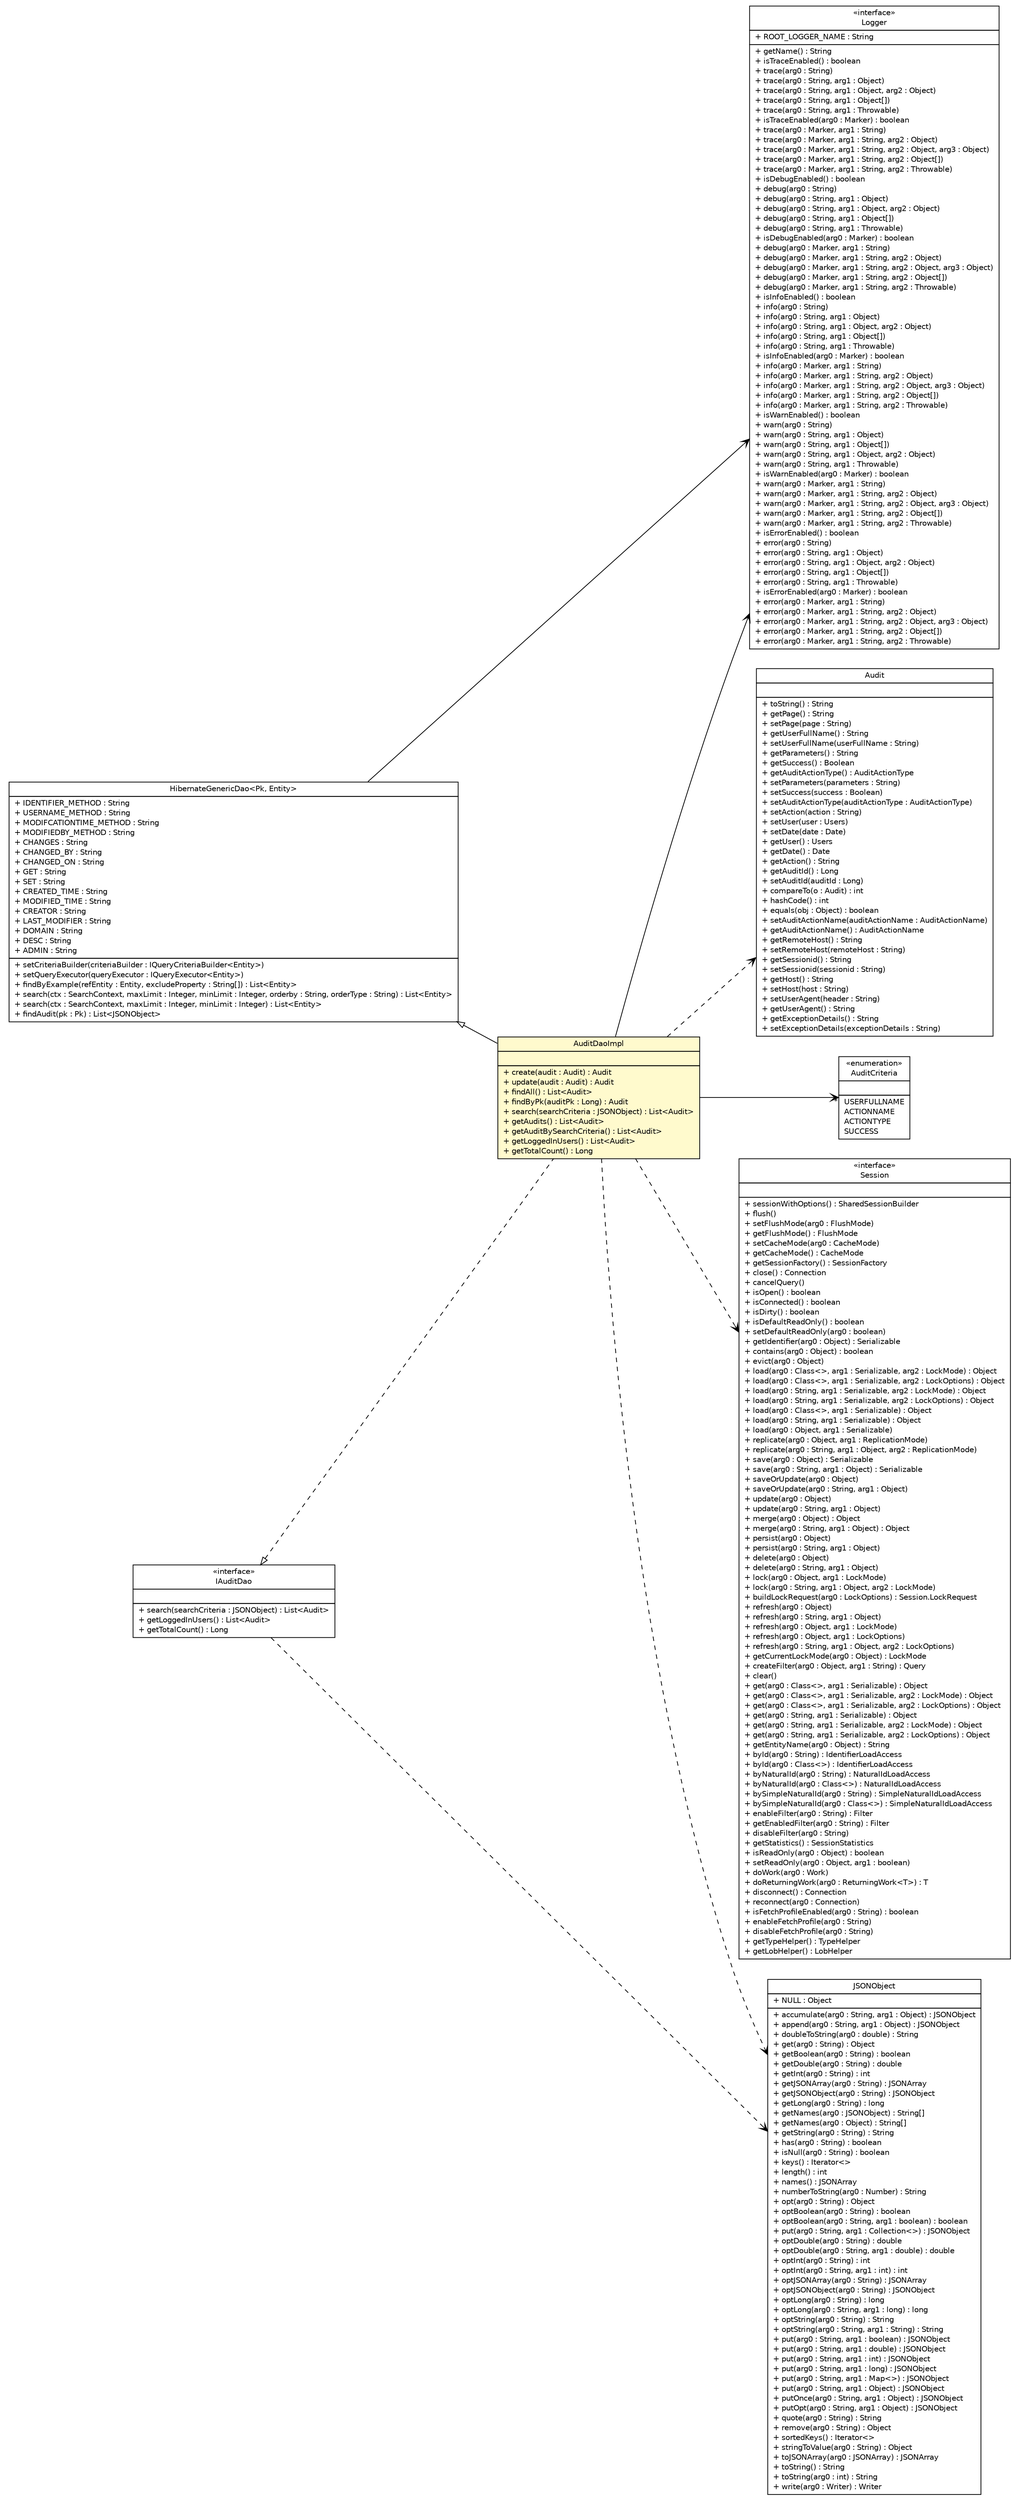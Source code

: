#!/usr/local/bin/dot
#
# Class diagram 
# Generated by UMLGraph version 5.1 (http://www.umlgraph.org/)
#

digraph G {
	edge [fontname="Helvetica",fontsize=10,labelfontname="Helvetica",labelfontsize=10];
	node [fontname="Helvetica",fontsize=10,shape=plaintext];
	nodesep=0.25;
	ranksep=0.5;
	rankdir=LR;
	// com.inn.headstartdemo.model.Audit
	c70428 [label=<<table title="com.inn.headstartdemo.model.Audit" border="0" cellborder="1" cellspacing="0" cellpadding="2" port="p" href="../../model/Audit.html">
		<tr><td><table border="0" cellspacing="0" cellpadding="1">
<tr><td align="center" balign="center"> Audit </td></tr>
		</table></td></tr>
		<tr><td><table border="0" cellspacing="0" cellpadding="1">
<tr><td align="left" balign="left">  </td></tr>
		</table></td></tr>
		<tr><td><table border="0" cellspacing="0" cellpadding="1">
<tr><td align="left" balign="left"> + toString() : String </td></tr>
<tr><td align="left" balign="left"> + getPage() : String </td></tr>
<tr><td align="left" balign="left"> + setPage(page : String) </td></tr>
<tr><td align="left" balign="left"> + getUserFullName() : String </td></tr>
<tr><td align="left" balign="left"> + setUserFullName(userFullName : String) </td></tr>
<tr><td align="left" balign="left"> + getParameters() : String </td></tr>
<tr><td align="left" balign="left"> + getSuccess() : Boolean </td></tr>
<tr><td align="left" balign="left"> + getAuditActionType() : AuditActionType </td></tr>
<tr><td align="left" balign="left"> + setParameters(parameters : String) </td></tr>
<tr><td align="left" balign="left"> + setSuccess(success : Boolean) </td></tr>
<tr><td align="left" balign="left"> + setAuditActionType(auditActionType : AuditActionType) </td></tr>
<tr><td align="left" balign="left"> + setAction(action : String) </td></tr>
<tr><td align="left" balign="left"> + setUser(user : Users) </td></tr>
<tr><td align="left" balign="left"> + setDate(date : Date) </td></tr>
<tr><td align="left" balign="left"> + getUser() : Users </td></tr>
<tr><td align="left" balign="left"> + getDate() : Date </td></tr>
<tr><td align="left" balign="left"> + getAction() : String </td></tr>
<tr><td align="left" balign="left"> + getAuditId() : Long </td></tr>
<tr><td align="left" balign="left"> + setAuditId(auditId : Long) </td></tr>
<tr><td align="left" balign="left"> + compareTo(o : Audit) : int </td></tr>
<tr><td align="left" balign="left"> + hashCode() : int </td></tr>
<tr><td align="left" balign="left"> + equals(obj : Object) : boolean </td></tr>
<tr><td align="left" balign="left"> + setAuditActionName(auditActionName : AuditActionName) </td></tr>
<tr><td align="left" balign="left"> + getAuditActionName() : AuditActionName </td></tr>
<tr><td align="left" balign="left"> + getRemoteHost() : String </td></tr>
<tr><td align="left" balign="left"> + setRemoteHost(remoteHost : String) </td></tr>
<tr><td align="left" balign="left"> + getSessionid() : String </td></tr>
<tr><td align="left" balign="left"> + setSessionid(sessionid : String) </td></tr>
<tr><td align="left" balign="left"> + getHost() : String </td></tr>
<tr><td align="left" balign="left"> + setHost(host : String) </td></tr>
<tr><td align="left" balign="left"> + setUserAgent(header : String) </td></tr>
<tr><td align="left" balign="left"> + getUserAgent() : String </td></tr>
<tr><td align="left" balign="left"> + getExceptionDetails() : String </td></tr>
<tr><td align="left" balign="left"> + setExceptionDetails(exceptionDetails : String) </td></tr>
		</table></td></tr>
		</table>>, fontname="Helvetica", fontcolor="black", fontsize=10.0];
	// com.inn.headstartdemo.dao.IAuditDao
	c70499 [label=<<table title="com.inn.headstartdemo.dao.IAuditDao" border="0" cellborder="1" cellspacing="0" cellpadding="2" port="p" href="../IAuditDao.html">
		<tr><td><table border="0" cellspacing="0" cellpadding="1">
<tr><td align="center" balign="center"> &#171;interface&#187; </td></tr>
<tr><td align="center" balign="center"> IAuditDao </td></tr>
		</table></td></tr>
		<tr><td><table border="0" cellspacing="0" cellpadding="1">
<tr><td align="left" balign="left">  </td></tr>
		</table></td></tr>
		<tr><td><table border="0" cellspacing="0" cellpadding="1">
<tr><td align="left" balign="left"> + search(searchCriteria : JSONObject) : List&lt;Audit&gt; </td></tr>
<tr><td align="left" balign="left"> + getLoggedInUsers() : List&lt;Audit&gt; </td></tr>
<tr><td align="left" balign="left"> + getTotalCount() : Long </td></tr>
		</table></td></tr>
		</table>>, fontname="Helvetica", fontcolor="black", fontsize=10.0];
	// com.inn.headstartdemo.dao.generic.impl.HibernateGenericDao<Pk, Entity>
	c70507 [label=<<table title="com.inn.headstartdemo.dao.generic.impl.HibernateGenericDao" border="0" cellborder="1" cellspacing="0" cellpadding="2" port="p" href="../generic/impl/HibernateGenericDao.html">
		<tr><td><table border="0" cellspacing="0" cellpadding="1">
<tr><td align="center" balign="center"> HibernateGenericDao&lt;Pk, Entity&gt; </td></tr>
		</table></td></tr>
		<tr><td><table border="0" cellspacing="0" cellpadding="1">
<tr><td align="left" balign="left"> + IDENTIFIER_METHOD : String </td></tr>
<tr><td align="left" balign="left"> + USERNAME_METHOD : String </td></tr>
<tr><td align="left" balign="left"> + MODIFCATIONTIME_METHOD : String </td></tr>
<tr><td align="left" balign="left"> + MODIFIEDBY_METHOD : String </td></tr>
<tr><td align="left" balign="left"> + CHANGES : String </td></tr>
<tr><td align="left" balign="left"> + CHANGED_BY : String </td></tr>
<tr><td align="left" balign="left"> + CHANGED_ON : String </td></tr>
<tr><td align="left" balign="left"> + GET : String </td></tr>
<tr><td align="left" balign="left"> + SET : String </td></tr>
<tr><td align="left" balign="left"> + CREATED_TIME : String </td></tr>
<tr><td align="left" balign="left"> + MODIFIED_TIME : String </td></tr>
<tr><td align="left" balign="left"> + CREATOR : String </td></tr>
<tr><td align="left" balign="left"> + LAST_MODIFIER : String </td></tr>
<tr><td align="left" balign="left"> + DOMAIN : String </td></tr>
<tr><td align="left" balign="left"> + DESC : String </td></tr>
<tr><td align="left" balign="left"> + ADMIN : String </td></tr>
		</table></td></tr>
		<tr><td><table border="0" cellspacing="0" cellpadding="1">
<tr><td align="left" balign="left"> + setCriteriaBuilder(criteriaBuilder : IQueryCriteriaBuilder&lt;Entity&gt;) </td></tr>
<tr><td align="left" balign="left"> + setQueryExecutor(queryExecutor : IQueryExecutor&lt;Entity&gt;) </td></tr>
<tr><td align="left" balign="left"> + findByExample(refEntity : Entity, excludeProperty : String[]) : List&lt;Entity&gt; </td></tr>
<tr><td align="left" balign="left"> + search(ctx : SearchContext, maxLimit : Integer, minLimit : Integer, orderby : String, orderType : String) : List&lt;Entity&gt; </td></tr>
<tr><td align="left" balign="left"> + search(ctx : SearchContext, maxLimit : Integer, minLimit : Integer) : List&lt;Entity&gt; </td></tr>
<tr><td align="left" balign="left"> + findAudit(pk : Pk) : List&lt;JSONObject&gt; </td></tr>
		</table></td></tr>
		</table>>, fontname="Helvetica", fontcolor="black", fontsize=10.0];
	// com.inn.headstartdemo.dao.impl.AuditDaoImpl
	c70525 [label=<<table title="com.inn.headstartdemo.dao.impl.AuditDaoImpl" border="0" cellborder="1" cellspacing="0" cellpadding="2" port="p" bgcolor="lemonChiffon" href="./AuditDaoImpl.html">
		<tr><td><table border="0" cellspacing="0" cellpadding="1">
<tr><td align="center" balign="center"> AuditDaoImpl </td></tr>
		</table></td></tr>
		<tr><td><table border="0" cellspacing="0" cellpadding="1">
<tr><td align="left" balign="left">  </td></tr>
		</table></td></tr>
		<tr><td><table border="0" cellspacing="0" cellpadding="1">
<tr><td align="left" balign="left"> + create(audit : Audit) : Audit </td></tr>
<tr><td align="left" balign="left"> + update(audit : Audit) : Audit </td></tr>
<tr><td align="left" balign="left"> + findAll() : List&lt;Audit&gt; </td></tr>
<tr><td align="left" balign="left"> + findByPk(auditPk : Long) : Audit </td></tr>
<tr><td align="left" balign="left"> + search(searchCriteria : JSONObject) : List&lt;Audit&gt; </td></tr>
<tr><td align="left" balign="left"> + getAudits() : List&lt;Audit&gt; </td></tr>
<tr><td align="left" balign="left"> + getAuditBySearchCriteria() : List&lt;Audit&gt; </td></tr>
<tr><td align="left" balign="left"> + getLoggedInUsers() : List&lt;Audit&gt; </td></tr>
<tr><td align="left" balign="left"> + getTotalCount() : Long </td></tr>
		</table></td></tr>
		</table>>, fontname="Helvetica", fontcolor="black", fontsize=10.0];
	// com.inn.headstartdemo.dao.impl.AuditDaoImpl.AuditCriteria
	c70526 [label=<<table title="com.inn.headstartdemo.dao.impl.AuditDaoImpl.AuditCriteria" border="0" cellborder="1" cellspacing="0" cellpadding="2" port="p" href="./AuditDaoImpl.AuditCriteria.html">
		<tr><td><table border="0" cellspacing="0" cellpadding="1">
<tr><td align="center" balign="center"> &#171;enumeration&#187; </td></tr>
<tr><td align="center" balign="center"> AuditCriteria </td></tr>
		</table></td></tr>
		<tr><td><table border="0" cellspacing="0" cellpadding="1">
<tr><td align="left" balign="left">  </td></tr>
		</table></td></tr>
		<tr><td><table border="0" cellspacing="0" cellpadding="1">
<tr><td align="left" balign="left"> USERFULLNAME </td></tr>
<tr><td align="left" balign="left"> ACTIONNAME </td></tr>
<tr><td align="left" balign="left"> ACTIONTYPE </td></tr>
<tr><td align="left" balign="left"> SUCCESS </td></tr>
		</table></td></tr>
		</table>>, fontname="Helvetica", fontcolor="black", fontsize=10.0];
	//com.inn.headstartdemo.dao.impl.AuditDaoImpl extends com.inn.headstartdemo.dao.generic.impl.HibernateGenericDao<java.lang.Long, com.inn.headstartdemo.model.Audit>
	c70507:p -> c70525:p [dir=back,arrowtail=empty];
	//com.inn.headstartdemo.dao.impl.AuditDaoImpl implements com.inn.headstartdemo.dao.IAuditDao
	c70499:p -> c70525:p [dir=back,arrowtail=empty,style=dashed];
	// com.inn.headstartdemo.dao.generic.impl.HibernateGenericDao<Pk, Entity> NAVASSOC org.slf4j.Logger
	c70507:p -> c70542:p [taillabel="", label="", headlabel="", fontname="Helvetica", fontcolor="black", fontsize=10.0, color="black", arrowhead=open];
	// com.inn.headstartdemo.dao.impl.AuditDaoImpl NAVASSOC org.slf4j.Logger
	c70525:p -> c70542:p [taillabel="", label="", headlabel="", fontname="Helvetica", fontcolor="black", fontsize=10.0, color="black", arrowhead=open];
	// com.inn.headstartdemo.dao.impl.AuditDaoImpl NAVASSOC com.inn.headstartdemo.dao.impl.AuditDaoImpl.AuditCriteria
	c70525:p -> c70526:p [taillabel="", label="", headlabel="*", fontname="Helvetica", fontcolor="black", fontsize=10.0, color="black", arrowhead=open];
	// com.inn.headstartdemo.dao.IAuditDao DEPEND org.json.JSONObject
	c70499:p -> c70543:p [taillabel="", label="", headlabel="", fontname="Helvetica", fontcolor="black", fontsize=10.0, color="black", arrowhead=open, style=dashed];
	// com.inn.headstartdemo.dao.impl.AuditDaoImpl DEPEND org.json.JSONObject
	c70525:p -> c70543:p [taillabel="", label="", headlabel="", fontname="Helvetica", fontcolor="black", fontsize=10.0, color="black", arrowhead=open, style=dashed];
	// com.inn.headstartdemo.dao.impl.AuditDaoImpl DEPEND com.inn.headstartdemo.model.Audit
	c70525:p -> c70428:p [taillabel="", label="", headlabel="", fontname="Helvetica", fontcolor="black", fontsize=10.0, color="black", arrowhead=open, style=dashed];
	// com.inn.headstartdemo.dao.impl.AuditDaoImpl DEPEND org.hibernate.Session
	c70525:p -> c70544:p [taillabel="", label="", headlabel="", fontname="Helvetica", fontcolor="black", fontsize=10.0, color="black", arrowhead=open, style=dashed];
	// org.slf4j.Logger
	c70542 [label=<<table title="org.slf4j.Logger" border="0" cellborder="1" cellspacing="0" cellpadding="2" port="p" href="http://java.sun.com/j2se/1.4.2/docs/api/org/slf4j/Logger.html">
		<tr><td><table border="0" cellspacing="0" cellpadding="1">
<tr><td align="center" balign="center"> &#171;interface&#187; </td></tr>
<tr><td align="center" balign="center"> Logger </td></tr>
		</table></td></tr>
		<tr><td><table border="0" cellspacing="0" cellpadding="1">
<tr><td align="left" balign="left"> + ROOT_LOGGER_NAME : String </td></tr>
		</table></td></tr>
		<tr><td><table border="0" cellspacing="0" cellpadding="1">
<tr><td align="left" balign="left"> + getName() : String </td></tr>
<tr><td align="left" balign="left"> + isTraceEnabled() : boolean </td></tr>
<tr><td align="left" balign="left"> + trace(arg0 : String) </td></tr>
<tr><td align="left" balign="left"> + trace(arg0 : String, arg1 : Object) </td></tr>
<tr><td align="left" balign="left"> + trace(arg0 : String, arg1 : Object, arg2 : Object) </td></tr>
<tr><td align="left" balign="left"> + trace(arg0 : String, arg1 : Object[]) </td></tr>
<tr><td align="left" balign="left"> + trace(arg0 : String, arg1 : Throwable) </td></tr>
<tr><td align="left" balign="left"> + isTraceEnabled(arg0 : Marker) : boolean </td></tr>
<tr><td align="left" balign="left"> + trace(arg0 : Marker, arg1 : String) </td></tr>
<tr><td align="left" balign="left"> + trace(arg0 : Marker, arg1 : String, arg2 : Object) </td></tr>
<tr><td align="left" balign="left"> + trace(arg0 : Marker, arg1 : String, arg2 : Object, arg3 : Object) </td></tr>
<tr><td align="left" balign="left"> + trace(arg0 : Marker, arg1 : String, arg2 : Object[]) </td></tr>
<tr><td align="left" balign="left"> + trace(arg0 : Marker, arg1 : String, arg2 : Throwable) </td></tr>
<tr><td align="left" balign="left"> + isDebugEnabled() : boolean </td></tr>
<tr><td align="left" balign="left"> + debug(arg0 : String) </td></tr>
<tr><td align="left" balign="left"> + debug(arg0 : String, arg1 : Object) </td></tr>
<tr><td align="left" balign="left"> + debug(arg0 : String, arg1 : Object, arg2 : Object) </td></tr>
<tr><td align="left" balign="left"> + debug(arg0 : String, arg1 : Object[]) </td></tr>
<tr><td align="left" balign="left"> + debug(arg0 : String, arg1 : Throwable) </td></tr>
<tr><td align="left" balign="left"> + isDebugEnabled(arg0 : Marker) : boolean </td></tr>
<tr><td align="left" balign="left"> + debug(arg0 : Marker, arg1 : String) </td></tr>
<tr><td align="left" balign="left"> + debug(arg0 : Marker, arg1 : String, arg2 : Object) </td></tr>
<tr><td align="left" balign="left"> + debug(arg0 : Marker, arg1 : String, arg2 : Object, arg3 : Object) </td></tr>
<tr><td align="left" balign="left"> + debug(arg0 : Marker, arg1 : String, arg2 : Object[]) </td></tr>
<tr><td align="left" balign="left"> + debug(arg0 : Marker, arg1 : String, arg2 : Throwable) </td></tr>
<tr><td align="left" balign="left"> + isInfoEnabled() : boolean </td></tr>
<tr><td align="left" balign="left"> + info(arg0 : String) </td></tr>
<tr><td align="left" balign="left"> + info(arg0 : String, arg1 : Object) </td></tr>
<tr><td align="left" balign="left"> + info(arg0 : String, arg1 : Object, arg2 : Object) </td></tr>
<tr><td align="left" balign="left"> + info(arg0 : String, arg1 : Object[]) </td></tr>
<tr><td align="left" balign="left"> + info(arg0 : String, arg1 : Throwable) </td></tr>
<tr><td align="left" balign="left"> + isInfoEnabled(arg0 : Marker) : boolean </td></tr>
<tr><td align="left" balign="left"> + info(arg0 : Marker, arg1 : String) </td></tr>
<tr><td align="left" balign="left"> + info(arg0 : Marker, arg1 : String, arg2 : Object) </td></tr>
<tr><td align="left" balign="left"> + info(arg0 : Marker, arg1 : String, arg2 : Object, arg3 : Object) </td></tr>
<tr><td align="left" balign="left"> + info(arg0 : Marker, arg1 : String, arg2 : Object[]) </td></tr>
<tr><td align="left" balign="left"> + info(arg0 : Marker, arg1 : String, arg2 : Throwable) </td></tr>
<tr><td align="left" balign="left"> + isWarnEnabled() : boolean </td></tr>
<tr><td align="left" balign="left"> + warn(arg0 : String) </td></tr>
<tr><td align="left" balign="left"> + warn(arg0 : String, arg1 : Object) </td></tr>
<tr><td align="left" balign="left"> + warn(arg0 : String, arg1 : Object[]) </td></tr>
<tr><td align="left" balign="left"> + warn(arg0 : String, arg1 : Object, arg2 : Object) </td></tr>
<tr><td align="left" balign="left"> + warn(arg0 : String, arg1 : Throwable) </td></tr>
<tr><td align="left" balign="left"> + isWarnEnabled(arg0 : Marker) : boolean </td></tr>
<tr><td align="left" balign="left"> + warn(arg0 : Marker, arg1 : String) </td></tr>
<tr><td align="left" balign="left"> + warn(arg0 : Marker, arg1 : String, arg2 : Object) </td></tr>
<tr><td align="left" balign="left"> + warn(arg0 : Marker, arg1 : String, arg2 : Object, arg3 : Object) </td></tr>
<tr><td align="left" balign="left"> + warn(arg0 : Marker, arg1 : String, arg2 : Object[]) </td></tr>
<tr><td align="left" balign="left"> + warn(arg0 : Marker, arg1 : String, arg2 : Throwable) </td></tr>
<tr><td align="left" balign="left"> + isErrorEnabled() : boolean </td></tr>
<tr><td align="left" balign="left"> + error(arg0 : String) </td></tr>
<tr><td align="left" balign="left"> + error(arg0 : String, arg1 : Object) </td></tr>
<tr><td align="left" balign="left"> + error(arg0 : String, arg1 : Object, arg2 : Object) </td></tr>
<tr><td align="left" balign="left"> + error(arg0 : String, arg1 : Object[]) </td></tr>
<tr><td align="left" balign="left"> + error(arg0 : String, arg1 : Throwable) </td></tr>
<tr><td align="left" balign="left"> + isErrorEnabled(arg0 : Marker) : boolean </td></tr>
<tr><td align="left" balign="left"> + error(arg0 : Marker, arg1 : String) </td></tr>
<tr><td align="left" balign="left"> + error(arg0 : Marker, arg1 : String, arg2 : Object) </td></tr>
<tr><td align="left" balign="left"> + error(arg0 : Marker, arg1 : String, arg2 : Object, arg3 : Object) </td></tr>
<tr><td align="left" balign="left"> + error(arg0 : Marker, arg1 : String, arg2 : Object[]) </td></tr>
<tr><td align="left" balign="left"> + error(arg0 : Marker, arg1 : String, arg2 : Throwable) </td></tr>
		</table></td></tr>
		</table>>, fontname="Helvetica", fontcolor="black", fontsize=10.0];
	// org.hibernate.Session
	c70544 [label=<<table title="org.hibernate.Session" border="0" cellborder="1" cellspacing="0" cellpadding="2" port="p" href="http://java.sun.com/j2se/1.4.2/docs/api/org/hibernate/Session.html">
		<tr><td><table border="0" cellspacing="0" cellpadding="1">
<tr><td align="center" balign="center"> &#171;interface&#187; </td></tr>
<tr><td align="center" balign="center"> Session </td></tr>
		</table></td></tr>
		<tr><td><table border="0" cellspacing="0" cellpadding="1">
<tr><td align="left" balign="left">  </td></tr>
		</table></td></tr>
		<tr><td><table border="0" cellspacing="0" cellpadding="1">
<tr><td align="left" balign="left"> + sessionWithOptions() : SharedSessionBuilder </td></tr>
<tr><td align="left" balign="left"> + flush() </td></tr>
<tr><td align="left" balign="left"> + setFlushMode(arg0 : FlushMode) </td></tr>
<tr><td align="left" balign="left"> + getFlushMode() : FlushMode </td></tr>
<tr><td align="left" balign="left"> + setCacheMode(arg0 : CacheMode) </td></tr>
<tr><td align="left" balign="left"> + getCacheMode() : CacheMode </td></tr>
<tr><td align="left" balign="left"> + getSessionFactory() : SessionFactory </td></tr>
<tr><td align="left" balign="left"> + close() : Connection </td></tr>
<tr><td align="left" balign="left"> + cancelQuery() </td></tr>
<tr><td align="left" balign="left"> + isOpen() : boolean </td></tr>
<tr><td align="left" balign="left"> + isConnected() : boolean </td></tr>
<tr><td align="left" balign="left"> + isDirty() : boolean </td></tr>
<tr><td align="left" balign="left"> + isDefaultReadOnly() : boolean </td></tr>
<tr><td align="left" balign="left"> + setDefaultReadOnly(arg0 : boolean) </td></tr>
<tr><td align="left" balign="left"> + getIdentifier(arg0 : Object) : Serializable </td></tr>
<tr><td align="left" balign="left"> + contains(arg0 : Object) : boolean </td></tr>
<tr><td align="left" balign="left"> + evict(arg0 : Object) </td></tr>
<tr><td align="left" balign="left"> + load(arg0 : Class&lt;&gt;, arg1 : Serializable, arg2 : LockMode) : Object </td></tr>
<tr><td align="left" balign="left"> + load(arg0 : Class&lt;&gt;, arg1 : Serializable, arg2 : LockOptions) : Object </td></tr>
<tr><td align="left" balign="left"> + load(arg0 : String, arg1 : Serializable, arg2 : LockMode) : Object </td></tr>
<tr><td align="left" balign="left"> + load(arg0 : String, arg1 : Serializable, arg2 : LockOptions) : Object </td></tr>
<tr><td align="left" balign="left"> + load(arg0 : Class&lt;&gt;, arg1 : Serializable) : Object </td></tr>
<tr><td align="left" balign="left"> + load(arg0 : String, arg1 : Serializable) : Object </td></tr>
<tr><td align="left" balign="left"> + load(arg0 : Object, arg1 : Serializable) </td></tr>
<tr><td align="left" balign="left"> + replicate(arg0 : Object, arg1 : ReplicationMode) </td></tr>
<tr><td align="left" balign="left"> + replicate(arg0 : String, arg1 : Object, arg2 : ReplicationMode) </td></tr>
<tr><td align="left" balign="left"> + save(arg0 : Object) : Serializable </td></tr>
<tr><td align="left" balign="left"> + save(arg0 : String, arg1 : Object) : Serializable </td></tr>
<tr><td align="left" balign="left"> + saveOrUpdate(arg0 : Object) </td></tr>
<tr><td align="left" balign="left"> + saveOrUpdate(arg0 : String, arg1 : Object) </td></tr>
<tr><td align="left" balign="left"> + update(arg0 : Object) </td></tr>
<tr><td align="left" balign="left"> + update(arg0 : String, arg1 : Object) </td></tr>
<tr><td align="left" balign="left"> + merge(arg0 : Object) : Object </td></tr>
<tr><td align="left" balign="left"> + merge(arg0 : String, arg1 : Object) : Object </td></tr>
<tr><td align="left" balign="left"> + persist(arg0 : Object) </td></tr>
<tr><td align="left" balign="left"> + persist(arg0 : String, arg1 : Object) </td></tr>
<tr><td align="left" balign="left"> + delete(arg0 : Object) </td></tr>
<tr><td align="left" balign="left"> + delete(arg0 : String, arg1 : Object) </td></tr>
<tr><td align="left" balign="left"> + lock(arg0 : Object, arg1 : LockMode) </td></tr>
<tr><td align="left" balign="left"> + lock(arg0 : String, arg1 : Object, arg2 : LockMode) </td></tr>
<tr><td align="left" balign="left"> + buildLockRequest(arg0 : LockOptions) : Session.LockRequest </td></tr>
<tr><td align="left" balign="left"> + refresh(arg0 : Object) </td></tr>
<tr><td align="left" balign="left"> + refresh(arg0 : String, arg1 : Object) </td></tr>
<tr><td align="left" balign="left"> + refresh(arg0 : Object, arg1 : LockMode) </td></tr>
<tr><td align="left" balign="left"> + refresh(arg0 : Object, arg1 : LockOptions) </td></tr>
<tr><td align="left" balign="left"> + refresh(arg0 : String, arg1 : Object, arg2 : LockOptions) </td></tr>
<tr><td align="left" balign="left"> + getCurrentLockMode(arg0 : Object) : LockMode </td></tr>
<tr><td align="left" balign="left"> + createFilter(arg0 : Object, arg1 : String) : Query </td></tr>
<tr><td align="left" balign="left"> + clear() </td></tr>
<tr><td align="left" balign="left"> + get(arg0 : Class&lt;&gt;, arg1 : Serializable) : Object </td></tr>
<tr><td align="left" balign="left"> + get(arg0 : Class&lt;&gt;, arg1 : Serializable, arg2 : LockMode) : Object </td></tr>
<tr><td align="left" balign="left"> + get(arg0 : Class&lt;&gt;, arg1 : Serializable, arg2 : LockOptions) : Object </td></tr>
<tr><td align="left" balign="left"> + get(arg0 : String, arg1 : Serializable) : Object </td></tr>
<tr><td align="left" balign="left"> + get(arg0 : String, arg1 : Serializable, arg2 : LockMode) : Object </td></tr>
<tr><td align="left" balign="left"> + get(arg0 : String, arg1 : Serializable, arg2 : LockOptions) : Object </td></tr>
<tr><td align="left" balign="left"> + getEntityName(arg0 : Object) : String </td></tr>
<tr><td align="left" balign="left"> + byId(arg0 : String) : IdentifierLoadAccess </td></tr>
<tr><td align="left" balign="left"> + byId(arg0 : Class&lt;&gt;) : IdentifierLoadAccess </td></tr>
<tr><td align="left" balign="left"> + byNaturalId(arg0 : String) : NaturalIdLoadAccess </td></tr>
<tr><td align="left" balign="left"> + byNaturalId(arg0 : Class&lt;&gt;) : NaturalIdLoadAccess </td></tr>
<tr><td align="left" balign="left"> + bySimpleNaturalId(arg0 : String) : SimpleNaturalIdLoadAccess </td></tr>
<tr><td align="left" balign="left"> + bySimpleNaturalId(arg0 : Class&lt;&gt;) : SimpleNaturalIdLoadAccess </td></tr>
<tr><td align="left" balign="left"> + enableFilter(arg0 : String) : Filter </td></tr>
<tr><td align="left" balign="left"> + getEnabledFilter(arg0 : String) : Filter </td></tr>
<tr><td align="left" balign="left"> + disableFilter(arg0 : String) </td></tr>
<tr><td align="left" balign="left"> + getStatistics() : SessionStatistics </td></tr>
<tr><td align="left" balign="left"> + isReadOnly(arg0 : Object) : boolean </td></tr>
<tr><td align="left" balign="left"> + setReadOnly(arg0 : Object, arg1 : boolean) </td></tr>
<tr><td align="left" balign="left"> + doWork(arg0 : Work) </td></tr>
<tr><td align="left" balign="left"> + doReturningWork(arg0 : ReturningWork&lt;T&gt;) : T </td></tr>
<tr><td align="left" balign="left"> + disconnect() : Connection </td></tr>
<tr><td align="left" balign="left"> + reconnect(arg0 : Connection) </td></tr>
<tr><td align="left" balign="left"> + isFetchProfileEnabled(arg0 : String) : boolean </td></tr>
<tr><td align="left" balign="left"> + enableFetchProfile(arg0 : String) </td></tr>
<tr><td align="left" balign="left"> + disableFetchProfile(arg0 : String) </td></tr>
<tr><td align="left" balign="left"> + getTypeHelper() : TypeHelper </td></tr>
<tr><td align="left" balign="left"> + getLobHelper() : LobHelper </td></tr>
		</table></td></tr>
		</table>>, fontname="Helvetica", fontcolor="black", fontsize=10.0];
	// org.json.JSONObject
	c70543 [label=<<table title="org.json.JSONObject" border="0" cellborder="1" cellspacing="0" cellpadding="2" port="p" href="http://java.sun.com/j2se/1.4.2/docs/api/org/json/JSONObject.html">
		<tr><td><table border="0" cellspacing="0" cellpadding="1">
<tr><td align="center" balign="center"> JSONObject </td></tr>
		</table></td></tr>
		<tr><td><table border="0" cellspacing="0" cellpadding="1">
<tr><td align="left" balign="left"> + NULL : Object </td></tr>
		</table></td></tr>
		<tr><td><table border="0" cellspacing="0" cellpadding="1">
<tr><td align="left" balign="left"> + accumulate(arg0 : String, arg1 : Object) : JSONObject </td></tr>
<tr><td align="left" balign="left"> + append(arg0 : String, arg1 : Object) : JSONObject </td></tr>
<tr><td align="left" balign="left"> + doubleToString(arg0 : double) : String </td></tr>
<tr><td align="left" balign="left"> + get(arg0 : String) : Object </td></tr>
<tr><td align="left" balign="left"> + getBoolean(arg0 : String) : boolean </td></tr>
<tr><td align="left" balign="left"> + getDouble(arg0 : String) : double </td></tr>
<tr><td align="left" balign="left"> + getInt(arg0 : String) : int </td></tr>
<tr><td align="left" balign="left"> + getJSONArray(arg0 : String) : JSONArray </td></tr>
<tr><td align="left" balign="left"> + getJSONObject(arg0 : String) : JSONObject </td></tr>
<tr><td align="left" balign="left"> + getLong(arg0 : String) : long </td></tr>
<tr><td align="left" balign="left"> + getNames(arg0 : JSONObject) : String[] </td></tr>
<tr><td align="left" balign="left"> + getNames(arg0 : Object) : String[] </td></tr>
<tr><td align="left" balign="left"> + getString(arg0 : String) : String </td></tr>
<tr><td align="left" balign="left"> + has(arg0 : String) : boolean </td></tr>
<tr><td align="left" balign="left"> + isNull(arg0 : String) : boolean </td></tr>
<tr><td align="left" balign="left"> + keys() : Iterator&lt;&gt; </td></tr>
<tr><td align="left" balign="left"> + length() : int </td></tr>
<tr><td align="left" balign="left"> + names() : JSONArray </td></tr>
<tr><td align="left" balign="left"> + numberToString(arg0 : Number) : String </td></tr>
<tr><td align="left" balign="left"> + opt(arg0 : String) : Object </td></tr>
<tr><td align="left" balign="left"> + optBoolean(arg0 : String) : boolean </td></tr>
<tr><td align="left" balign="left"> + optBoolean(arg0 : String, arg1 : boolean) : boolean </td></tr>
<tr><td align="left" balign="left"> + put(arg0 : String, arg1 : Collection&lt;&gt;) : JSONObject </td></tr>
<tr><td align="left" balign="left"> + optDouble(arg0 : String) : double </td></tr>
<tr><td align="left" balign="left"> + optDouble(arg0 : String, arg1 : double) : double </td></tr>
<tr><td align="left" balign="left"> + optInt(arg0 : String) : int </td></tr>
<tr><td align="left" balign="left"> + optInt(arg0 : String, arg1 : int) : int </td></tr>
<tr><td align="left" balign="left"> + optJSONArray(arg0 : String) : JSONArray </td></tr>
<tr><td align="left" balign="left"> + optJSONObject(arg0 : String) : JSONObject </td></tr>
<tr><td align="left" balign="left"> + optLong(arg0 : String) : long </td></tr>
<tr><td align="left" balign="left"> + optLong(arg0 : String, arg1 : long) : long </td></tr>
<tr><td align="left" balign="left"> + optString(arg0 : String) : String </td></tr>
<tr><td align="left" balign="left"> + optString(arg0 : String, arg1 : String) : String </td></tr>
<tr><td align="left" balign="left"> + put(arg0 : String, arg1 : boolean) : JSONObject </td></tr>
<tr><td align="left" balign="left"> + put(arg0 : String, arg1 : double) : JSONObject </td></tr>
<tr><td align="left" balign="left"> + put(arg0 : String, arg1 : int) : JSONObject </td></tr>
<tr><td align="left" balign="left"> + put(arg0 : String, arg1 : long) : JSONObject </td></tr>
<tr><td align="left" balign="left"> + put(arg0 : String, arg1 : Map&lt;&gt;) : JSONObject </td></tr>
<tr><td align="left" balign="left"> + put(arg0 : String, arg1 : Object) : JSONObject </td></tr>
<tr><td align="left" balign="left"> + putOnce(arg0 : String, arg1 : Object) : JSONObject </td></tr>
<tr><td align="left" balign="left"> + putOpt(arg0 : String, arg1 : Object) : JSONObject </td></tr>
<tr><td align="left" balign="left"> + quote(arg0 : String) : String </td></tr>
<tr><td align="left" balign="left"> + remove(arg0 : String) : Object </td></tr>
<tr><td align="left" balign="left"> + sortedKeys() : Iterator&lt;&gt; </td></tr>
<tr><td align="left" balign="left"> + stringToValue(arg0 : String) : Object </td></tr>
<tr><td align="left" balign="left"> + toJSONArray(arg0 : JSONArray) : JSONArray </td></tr>
<tr><td align="left" balign="left"> + toString() : String </td></tr>
<tr><td align="left" balign="left"> + toString(arg0 : int) : String </td></tr>
<tr><td align="left" balign="left"> + write(arg0 : Writer) : Writer </td></tr>
		</table></td></tr>
		</table>>, fontname="Helvetica", fontcolor="black", fontsize=10.0];
}

